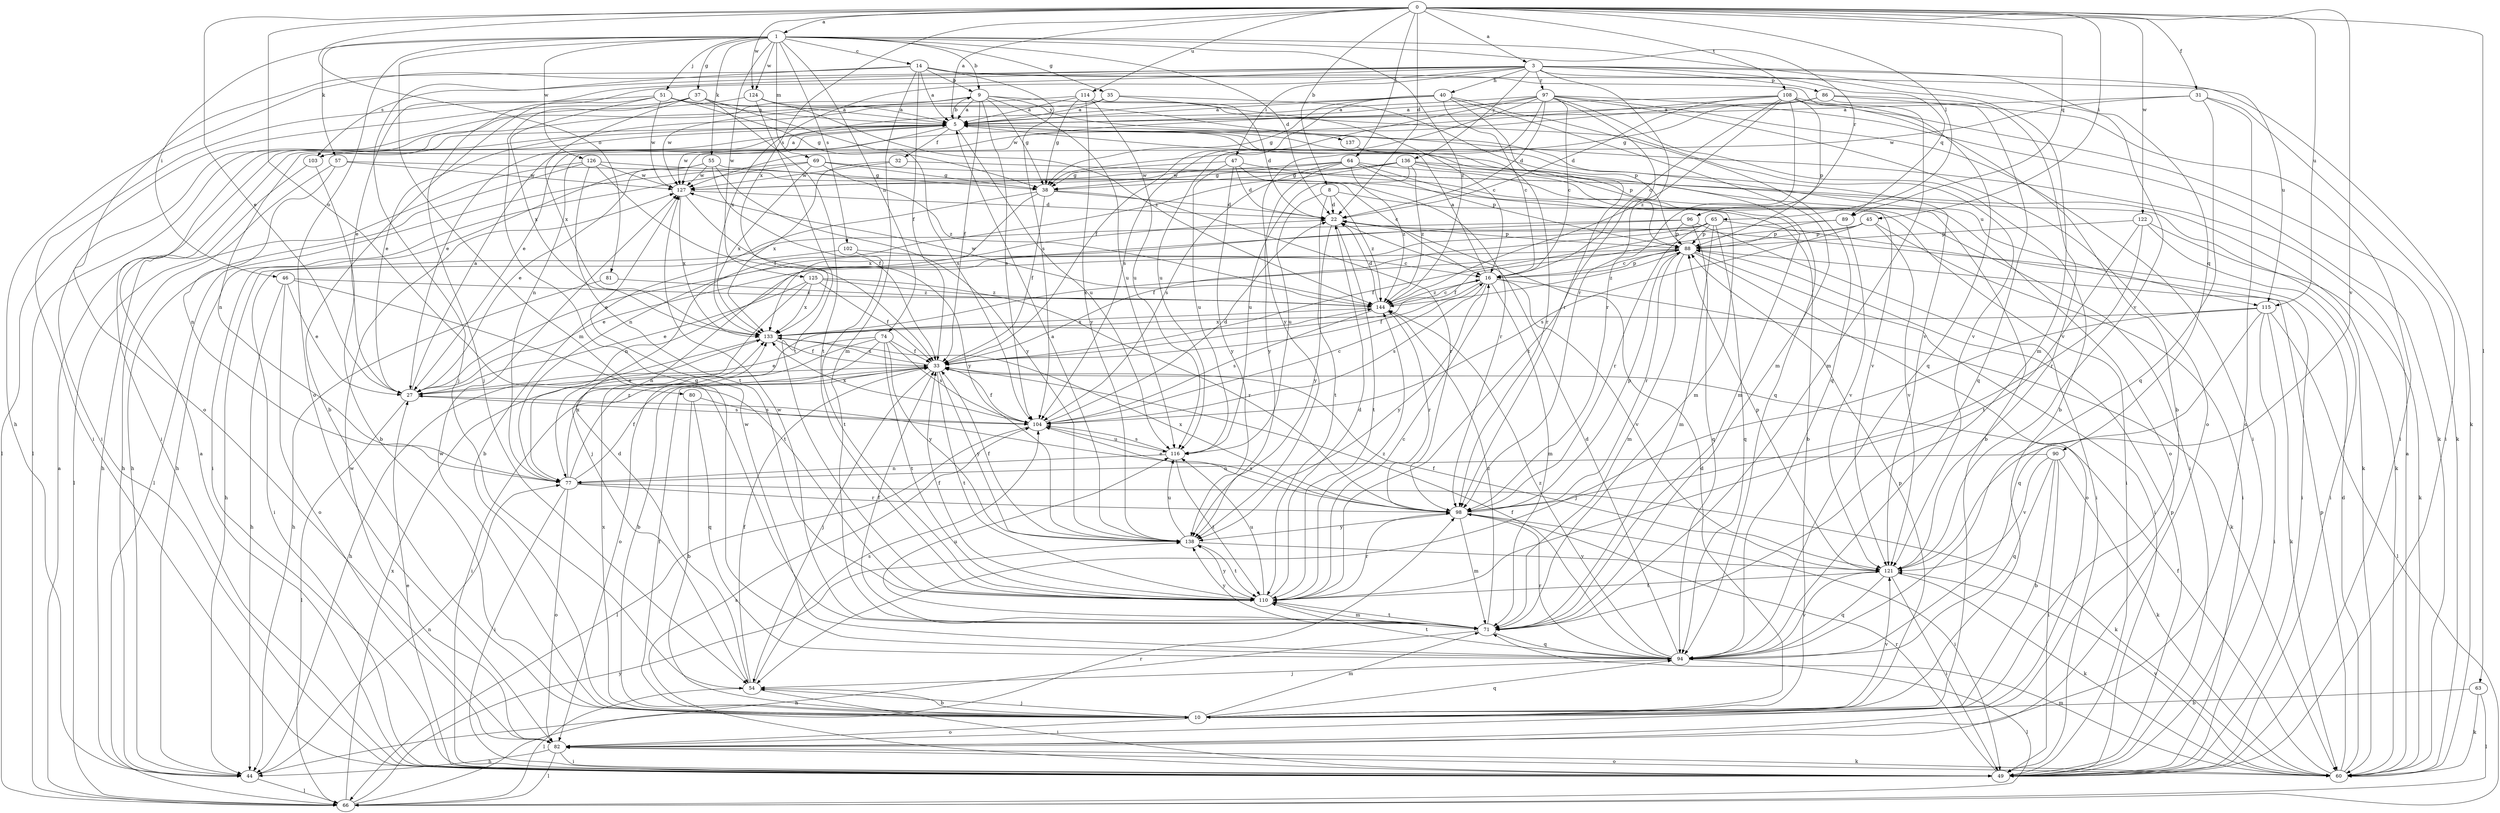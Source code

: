 strict digraph  {
0;
1;
3;
5;
8;
9;
10;
14;
16;
22;
27;
31;
32;
33;
35;
37;
38;
40;
44;
45;
46;
47;
49;
51;
54;
55;
57;
60;
63;
64;
65;
66;
69;
71;
74;
77;
80;
81;
82;
86;
88;
89;
90;
94;
96;
97;
98;
102;
103;
104;
108;
110;
114;
115;
116;
121;
122;
124;
125;
126;
127;
133;
136;
137;
138;
144;
0 -> 1  [label=a];
0 -> 3  [label=a];
0 -> 5  [label=a];
0 -> 8  [label=b];
0 -> 22  [label=d];
0 -> 27  [label=e];
0 -> 31  [label=f];
0 -> 45  [label=i];
0 -> 63  [label=l];
0 -> 64  [label=l];
0 -> 65  [label=l];
0 -> 80  [label=o];
0 -> 81  [label=o];
0 -> 89  [label=q];
0 -> 108  [label=t];
0 -> 114  [label=u];
0 -> 115  [label=u];
0 -> 121  [label=v];
0 -> 122  [label=w];
0 -> 124  [label=w];
0 -> 133  [label=x];
1 -> 9  [label=b];
1 -> 14  [label=c];
1 -> 22  [label=d];
1 -> 35  [label=g];
1 -> 37  [label=g];
1 -> 46  [label=i];
1 -> 51  [label=j];
1 -> 55  [label=k];
1 -> 57  [label=k];
1 -> 69  [label=m];
1 -> 71  [label=m];
1 -> 74  [label=n];
1 -> 82  [label=o];
1 -> 96  [label=r];
1 -> 102  [label=s];
1 -> 121  [label=v];
1 -> 124  [label=w];
1 -> 125  [label=w];
1 -> 126  [label=w];
1 -> 144  [label=z];
3 -> 27  [label=e];
3 -> 40  [label=h];
3 -> 44  [label=h];
3 -> 47  [label=i];
3 -> 54  [label=j];
3 -> 71  [label=m];
3 -> 86  [label=p];
3 -> 89  [label=q];
3 -> 90  [label=q];
3 -> 97  [label=r];
3 -> 98  [label=r];
3 -> 103  [label=s];
3 -> 115  [label=u];
3 -> 133  [label=x];
3 -> 136  [label=y];
5 -> 9  [label=b];
5 -> 32  [label=f];
5 -> 77  [label=n];
5 -> 88  [label=p];
5 -> 94  [label=q];
5 -> 103  [label=s];
5 -> 115  [label=u];
5 -> 116  [label=u];
5 -> 127  [label=w];
8 -> 22  [label=d];
8 -> 49  [label=i];
8 -> 110  [label=t];
8 -> 116  [label=u];
8 -> 144  [label=z];
9 -> 5  [label=a];
9 -> 33  [label=f];
9 -> 38  [label=g];
9 -> 66  [label=l];
9 -> 104  [label=s];
9 -> 116  [label=u];
9 -> 121  [label=v];
9 -> 127  [label=w];
9 -> 137  [label=y];
10 -> 22  [label=d];
10 -> 33  [label=f];
10 -> 54  [label=j];
10 -> 71  [label=m];
10 -> 82  [label=o];
10 -> 88  [label=p];
10 -> 94  [label=q];
10 -> 121  [label=v];
10 -> 127  [label=w];
10 -> 133  [label=x];
14 -> 5  [label=a];
14 -> 9  [label=b];
14 -> 33  [label=f];
14 -> 54  [label=j];
14 -> 60  [label=k];
14 -> 71  [label=m];
14 -> 82  [label=o];
14 -> 94  [label=q];
14 -> 104  [label=s];
16 -> 5  [label=a];
16 -> 33  [label=f];
16 -> 60  [label=k];
16 -> 71  [label=m];
16 -> 88  [label=p];
16 -> 104  [label=s];
16 -> 121  [label=v];
16 -> 138  [label=y];
16 -> 144  [label=z];
22 -> 88  [label=p];
22 -> 110  [label=t];
22 -> 138  [label=y];
27 -> 5  [label=a];
27 -> 66  [label=l];
27 -> 104  [label=s];
31 -> 5  [label=a];
31 -> 49  [label=i];
31 -> 82  [label=o];
31 -> 94  [label=q];
31 -> 127  [label=w];
32 -> 60  [label=k];
32 -> 127  [label=w];
32 -> 133  [label=x];
33 -> 27  [label=e];
33 -> 49  [label=i];
33 -> 54  [label=j];
33 -> 110  [label=t];
33 -> 133  [label=x];
33 -> 138  [label=y];
35 -> 5  [label=a];
35 -> 16  [label=c];
35 -> 27  [label=e];
35 -> 88  [label=p];
37 -> 5  [label=a];
37 -> 66  [label=l];
37 -> 94  [label=q];
37 -> 104  [label=s];
37 -> 110  [label=t];
37 -> 133  [label=x];
38 -> 10  [label=b];
38 -> 22  [label=d];
38 -> 33  [label=f];
38 -> 98  [label=r];
38 -> 133  [label=x];
40 -> 5  [label=a];
40 -> 16  [label=c];
40 -> 27  [label=e];
40 -> 33  [label=f];
40 -> 38  [label=g];
40 -> 71  [label=m];
40 -> 94  [label=q];
40 -> 98  [label=r];
44 -> 66  [label=l];
44 -> 77  [label=n];
45 -> 33  [label=f];
45 -> 49  [label=i];
45 -> 88  [label=p];
45 -> 104  [label=s];
45 -> 121  [label=v];
46 -> 27  [label=e];
46 -> 44  [label=h];
46 -> 82  [label=o];
46 -> 110  [label=t];
46 -> 144  [label=z];
47 -> 22  [label=d];
47 -> 38  [label=g];
47 -> 71  [label=m];
47 -> 116  [label=u];
47 -> 121  [label=v];
47 -> 138  [label=y];
49 -> 5  [label=a];
49 -> 27  [label=e];
49 -> 88  [label=p];
49 -> 98  [label=r];
49 -> 104  [label=s];
51 -> 5  [label=a];
51 -> 10  [label=b];
51 -> 38  [label=g];
51 -> 49  [label=i];
51 -> 121  [label=v];
51 -> 127  [label=w];
51 -> 133  [label=x];
54 -> 10  [label=b];
54 -> 22  [label=d];
54 -> 33  [label=f];
54 -> 49  [label=i];
54 -> 66  [label=l];
54 -> 104  [label=s];
55 -> 27  [label=e];
55 -> 33  [label=f];
55 -> 38  [label=g];
55 -> 49  [label=i];
55 -> 127  [label=w];
55 -> 138  [label=y];
57 -> 16  [label=c];
57 -> 44  [label=h];
57 -> 77  [label=n];
57 -> 127  [label=w];
60 -> 5  [label=a];
60 -> 22  [label=d];
60 -> 33  [label=f];
60 -> 71  [label=m];
60 -> 82  [label=o];
60 -> 88  [label=p];
60 -> 121  [label=v];
63 -> 10  [label=b];
63 -> 60  [label=k];
63 -> 66  [label=l];
64 -> 10  [label=b];
64 -> 38  [label=g];
64 -> 49  [label=i];
64 -> 88  [label=p];
64 -> 104  [label=s];
64 -> 127  [label=w];
64 -> 138  [label=y];
64 -> 144  [label=z];
65 -> 27  [label=e];
65 -> 33  [label=f];
65 -> 49  [label=i];
65 -> 71  [label=m];
65 -> 77  [label=n];
65 -> 88  [label=p];
65 -> 94  [label=q];
65 -> 98  [label=r];
66 -> 5  [label=a];
66 -> 98  [label=r];
66 -> 133  [label=x];
66 -> 138  [label=y];
69 -> 38  [label=g];
69 -> 44  [label=h];
69 -> 60  [label=k];
69 -> 66  [label=l];
69 -> 133  [label=x];
69 -> 144  [label=z];
71 -> 33  [label=f];
71 -> 44  [label=h];
71 -> 94  [label=q];
71 -> 110  [label=t];
71 -> 116  [label=u];
71 -> 127  [label=w];
71 -> 138  [label=y];
71 -> 144  [label=z];
74 -> 10  [label=b];
74 -> 27  [label=e];
74 -> 33  [label=f];
74 -> 82  [label=o];
74 -> 104  [label=s];
74 -> 110  [label=t];
74 -> 138  [label=y];
77 -> 33  [label=f];
77 -> 49  [label=i];
77 -> 60  [label=k];
77 -> 82  [label=o];
77 -> 98  [label=r];
77 -> 133  [label=x];
77 -> 144  [label=z];
80 -> 10  [label=b];
80 -> 94  [label=q];
80 -> 104  [label=s];
81 -> 44  [label=h];
81 -> 144  [label=z];
82 -> 44  [label=h];
82 -> 49  [label=i];
82 -> 60  [label=k];
82 -> 66  [label=l];
82 -> 127  [label=w];
86 -> 5  [label=a];
86 -> 38  [label=g];
86 -> 49  [label=i];
86 -> 77  [label=n];
86 -> 94  [label=q];
86 -> 121  [label=v];
88 -> 16  [label=c];
88 -> 27  [label=e];
88 -> 49  [label=i];
88 -> 71  [label=m];
88 -> 82  [label=o];
88 -> 98  [label=r];
88 -> 133  [label=x];
88 -> 144  [label=z];
89 -> 33  [label=f];
89 -> 88  [label=p];
89 -> 121  [label=v];
90 -> 10  [label=b];
90 -> 49  [label=i];
90 -> 60  [label=k];
90 -> 77  [label=n];
90 -> 94  [label=q];
90 -> 121  [label=v];
94 -> 22  [label=d];
94 -> 33  [label=f];
94 -> 54  [label=j];
94 -> 66  [label=l];
94 -> 98  [label=r];
94 -> 110  [label=t];
94 -> 121  [label=v];
94 -> 127  [label=w];
94 -> 144  [label=z];
96 -> 44  [label=h];
96 -> 49  [label=i];
96 -> 54  [label=j];
96 -> 88  [label=p];
96 -> 94  [label=q];
97 -> 5  [label=a];
97 -> 10  [label=b];
97 -> 16  [label=c];
97 -> 22  [label=d];
97 -> 49  [label=i];
97 -> 60  [label=k];
97 -> 82  [label=o];
97 -> 104  [label=s];
97 -> 110  [label=t];
97 -> 116  [label=u];
97 -> 127  [label=w];
97 -> 138  [label=y];
98 -> 27  [label=e];
98 -> 49  [label=i];
98 -> 71  [label=m];
98 -> 88  [label=p];
98 -> 104  [label=s];
98 -> 133  [label=x];
98 -> 138  [label=y];
102 -> 16  [label=c];
102 -> 49  [label=i];
102 -> 110  [label=t];
103 -> 5  [label=a];
103 -> 10  [label=b];
103 -> 44  [label=h];
104 -> 16  [label=c];
104 -> 22  [label=d];
104 -> 33  [label=f];
104 -> 66  [label=l];
104 -> 116  [label=u];
104 -> 133  [label=x];
108 -> 5  [label=a];
108 -> 10  [label=b];
108 -> 16  [label=c];
108 -> 22  [label=d];
108 -> 27  [label=e];
108 -> 60  [label=k];
108 -> 71  [label=m];
108 -> 88  [label=p];
108 -> 98  [label=r];
108 -> 144  [label=z];
110 -> 16  [label=c];
110 -> 22  [label=d];
110 -> 33  [label=f];
110 -> 71  [label=m];
110 -> 98  [label=r];
110 -> 116  [label=u];
110 -> 138  [label=y];
110 -> 144  [label=z];
114 -> 5  [label=a];
114 -> 22  [label=d];
114 -> 38  [label=g];
114 -> 49  [label=i];
114 -> 116  [label=u];
114 -> 138  [label=y];
115 -> 49  [label=i];
115 -> 54  [label=j];
115 -> 60  [label=k];
115 -> 66  [label=l];
115 -> 94  [label=q];
115 -> 133  [label=x];
116 -> 77  [label=n];
116 -> 104  [label=s];
116 -> 110  [label=t];
121 -> 33  [label=f];
121 -> 49  [label=i];
121 -> 60  [label=k];
121 -> 88  [label=p];
121 -> 94  [label=q];
121 -> 110  [label=t];
122 -> 49  [label=i];
122 -> 60  [label=k];
122 -> 88  [label=p];
122 -> 98  [label=r];
122 -> 110  [label=t];
124 -> 5  [label=a];
124 -> 49  [label=i];
124 -> 110  [label=t];
124 -> 144  [label=z];
125 -> 27  [label=e];
125 -> 33  [label=f];
125 -> 77  [label=n];
125 -> 98  [label=r];
125 -> 133  [label=x];
125 -> 144  [label=z];
126 -> 33  [label=f];
126 -> 44  [label=h];
126 -> 66  [label=l];
126 -> 98  [label=r];
126 -> 110  [label=t];
126 -> 127  [label=w];
127 -> 22  [label=d];
127 -> 133  [label=x];
127 -> 138  [label=y];
133 -> 33  [label=f];
133 -> 44  [label=h];
136 -> 10  [label=b];
136 -> 38  [label=g];
136 -> 71  [label=m];
136 -> 77  [label=n];
136 -> 82  [label=o];
136 -> 116  [label=u];
136 -> 127  [label=w];
136 -> 144  [label=z];
137 -> 98  [label=r];
138 -> 5  [label=a];
138 -> 33  [label=f];
138 -> 110  [label=t];
138 -> 116  [label=u];
138 -> 121  [label=v];
144 -> 16  [label=c];
144 -> 22  [label=d];
144 -> 98  [label=r];
144 -> 104  [label=s];
144 -> 127  [label=w];
144 -> 133  [label=x];
}
